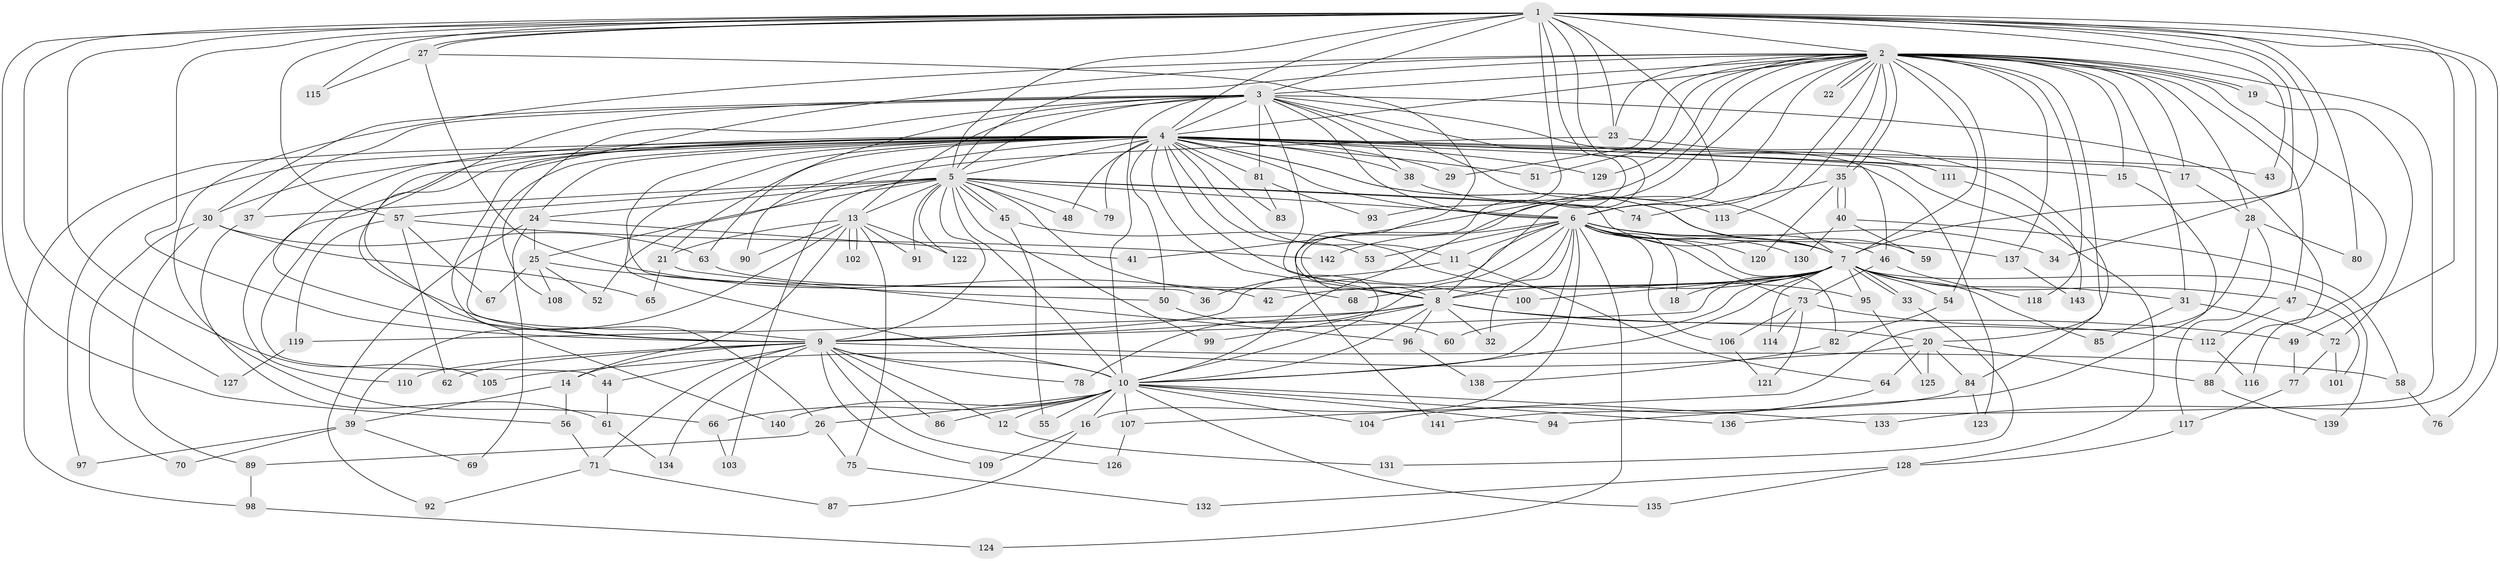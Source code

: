 // Generated by graph-tools (version 1.1) at 2025/01/03/09/25 03:01:28]
// undirected, 143 vertices, 311 edges
graph export_dot {
graph [start="1"]
  node [color=gray90,style=filled];
  1;
  2;
  3;
  4;
  5;
  6;
  7;
  8;
  9;
  10;
  11;
  12;
  13;
  14;
  15;
  16;
  17;
  18;
  19;
  20;
  21;
  22;
  23;
  24;
  25;
  26;
  27;
  28;
  29;
  30;
  31;
  32;
  33;
  34;
  35;
  36;
  37;
  38;
  39;
  40;
  41;
  42;
  43;
  44;
  45;
  46;
  47;
  48;
  49;
  50;
  51;
  52;
  53;
  54;
  55;
  56;
  57;
  58;
  59;
  60;
  61;
  62;
  63;
  64;
  65;
  66;
  67;
  68;
  69;
  70;
  71;
  72;
  73;
  74;
  75;
  76;
  77;
  78;
  79;
  80;
  81;
  82;
  83;
  84;
  85;
  86;
  87;
  88;
  89;
  90;
  91;
  92;
  93;
  94;
  95;
  96;
  97;
  98;
  99;
  100;
  101;
  102;
  103;
  104;
  105;
  106;
  107;
  108;
  109;
  110;
  111;
  112;
  113;
  114;
  115;
  116;
  117;
  118;
  119;
  120;
  121;
  122;
  123;
  124;
  125;
  126;
  127;
  128;
  129;
  130;
  131;
  132;
  133;
  134;
  135;
  136;
  137;
  138;
  139;
  140;
  141;
  142;
  143;
  1 -- 2;
  1 -- 3;
  1 -- 4;
  1 -- 5;
  1 -- 6;
  1 -- 7;
  1 -- 8;
  1 -- 9;
  1 -- 10;
  1 -- 23;
  1 -- 27;
  1 -- 27;
  1 -- 34;
  1 -- 43;
  1 -- 49;
  1 -- 56;
  1 -- 57;
  1 -- 76;
  1 -- 80;
  1 -- 93;
  1 -- 105;
  1 -- 115;
  1 -- 127;
  1 -- 133;
  2 -- 3;
  2 -- 4;
  2 -- 5;
  2 -- 6;
  2 -- 7;
  2 -- 8;
  2 -- 9;
  2 -- 10;
  2 -- 15;
  2 -- 17;
  2 -- 19;
  2 -- 19;
  2 -- 20;
  2 -- 22;
  2 -- 22;
  2 -- 23;
  2 -- 28;
  2 -- 29;
  2 -- 31;
  2 -- 35;
  2 -- 35;
  2 -- 41;
  2 -- 47;
  2 -- 51;
  2 -- 54;
  2 -- 66;
  2 -- 113;
  2 -- 116;
  2 -- 118;
  2 -- 129;
  2 -- 136;
  2 -- 137;
  3 -- 4;
  3 -- 5;
  3 -- 6;
  3 -- 7;
  3 -- 8;
  3 -- 9;
  3 -- 10;
  3 -- 13;
  3 -- 21;
  3 -- 30;
  3 -- 37;
  3 -- 38;
  3 -- 46;
  3 -- 81;
  3 -- 88;
  3 -- 108;
  3 -- 111;
  4 -- 5;
  4 -- 6;
  4 -- 7;
  4 -- 8;
  4 -- 9;
  4 -- 10;
  4 -- 11;
  4 -- 15;
  4 -- 17;
  4 -- 24;
  4 -- 26;
  4 -- 29;
  4 -- 30;
  4 -- 36;
  4 -- 38;
  4 -- 43;
  4 -- 44;
  4 -- 48;
  4 -- 50;
  4 -- 51;
  4 -- 53;
  4 -- 59;
  4 -- 63;
  4 -- 79;
  4 -- 81;
  4 -- 83;
  4 -- 90;
  4 -- 97;
  4 -- 98;
  4 -- 100;
  4 -- 110;
  4 -- 111;
  4 -- 123;
  4 -- 128;
  4 -- 129;
  4 -- 140;
  5 -- 6;
  5 -- 7;
  5 -- 8;
  5 -- 9;
  5 -- 10;
  5 -- 13;
  5 -- 24;
  5 -- 25;
  5 -- 37;
  5 -- 45;
  5 -- 45;
  5 -- 48;
  5 -- 57;
  5 -- 74;
  5 -- 79;
  5 -- 91;
  5 -- 99;
  5 -- 103;
  5 -- 122;
  6 -- 7;
  6 -- 8;
  6 -- 9;
  6 -- 10;
  6 -- 11;
  6 -- 16;
  6 -- 18;
  6 -- 32;
  6 -- 34;
  6 -- 46;
  6 -- 53;
  6 -- 73;
  6 -- 78;
  6 -- 82;
  6 -- 106;
  6 -- 120;
  6 -- 124;
  6 -- 130;
  6 -- 137;
  6 -- 142;
  7 -- 8;
  7 -- 9;
  7 -- 10;
  7 -- 18;
  7 -- 31;
  7 -- 33;
  7 -- 33;
  7 -- 42;
  7 -- 47;
  7 -- 54;
  7 -- 60;
  7 -- 68;
  7 -- 85;
  7 -- 95;
  7 -- 100;
  7 -- 114;
  7 -- 139;
  8 -- 9;
  8 -- 10;
  8 -- 20;
  8 -- 32;
  8 -- 49;
  8 -- 96;
  8 -- 99;
  8 -- 119;
  9 -- 10;
  9 -- 12;
  9 -- 14;
  9 -- 44;
  9 -- 58;
  9 -- 62;
  9 -- 71;
  9 -- 78;
  9 -- 86;
  9 -- 109;
  9 -- 110;
  9 -- 126;
  9 -- 134;
  10 -- 12;
  10 -- 16;
  10 -- 26;
  10 -- 55;
  10 -- 66;
  10 -- 86;
  10 -- 94;
  10 -- 104;
  10 -- 107;
  10 -- 133;
  10 -- 135;
  10 -- 136;
  10 -- 140;
  11 -- 36;
  11 -- 64;
  12 -- 131;
  13 -- 14;
  13 -- 21;
  13 -- 39;
  13 -- 75;
  13 -- 90;
  13 -- 91;
  13 -- 102;
  13 -- 102;
  13 -- 122;
  14 -- 39;
  14 -- 56;
  15 -- 94;
  16 -- 87;
  16 -- 109;
  17 -- 28;
  19 -- 72;
  20 -- 64;
  20 -- 84;
  20 -- 88;
  20 -- 105;
  20 -- 125;
  21 -- 65;
  21 -- 96;
  23 -- 52;
  23 -- 84;
  24 -- 25;
  24 -- 41;
  24 -- 69;
  24 -- 92;
  25 -- 50;
  25 -- 52;
  25 -- 67;
  25 -- 108;
  26 -- 75;
  26 -- 89;
  27 -- 42;
  27 -- 115;
  27 -- 141;
  28 -- 80;
  28 -- 107;
  28 -- 117;
  30 -- 63;
  30 -- 65;
  30 -- 70;
  30 -- 89;
  31 -- 72;
  31 -- 85;
  33 -- 131;
  35 -- 40;
  35 -- 40;
  35 -- 74;
  35 -- 120;
  37 -- 61;
  38 -- 113;
  39 -- 69;
  39 -- 70;
  39 -- 97;
  40 -- 58;
  40 -- 59;
  40 -- 130;
  44 -- 61;
  45 -- 55;
  45 -- 95;
  46 -- 73;
  46 -- 118;
  47 -- 101;
  47 -- 112;
  49 -- 77;
  50 -- 60;
  54 -- 82;
  56 -- 71;
  57 -- 62;
  57 -- 67;
  57 -- 119;
  57 -- 142;
  58 -- 76;
  61 -- 134;
  63 -- 68;
  64 -- 104;
  66 -- 103;
  71 -- 87;
  71 -- 92;
  72 -- 77;
  72 -- 101;
  73 -- 106;
  73 -- 112;
  73 -- 114;
  73 -- 121;
  75 -- 132;
  77 -- 117;
  81 -- 83;
  81 -- 93;
  82 -- 138;
  84 -- 123;
  84 -- 141;
  88 -- 139;
  89 -- 98;
  95 -- 125;
  96 -- 138;
  98 -- 124;
  106 -- 121;
  107 -- 126;
  111 -- 143;
  112 -- 116;
  117 -- 128;
  119 -- 127;
  128 -- 132;
  128 -- 135;
  137 -- 143;
}
